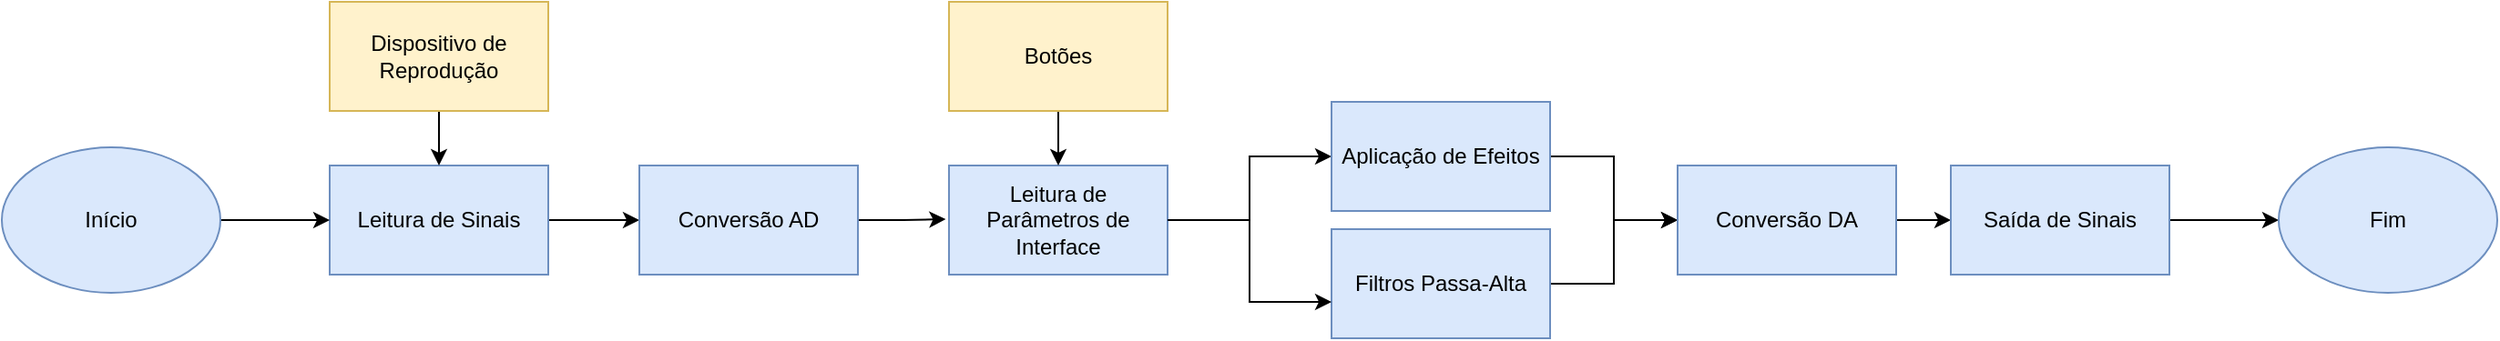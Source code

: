 <mxfile version="24.7.7">
  <diagram id="C5RBs43oDa-KdzZeNtuy" name="Page-1">
    <mxGraphModel dx="1587" dy="1272" grid="1" gridSize="10" guides="1" tooltips="1" connect="1" arrows="1" fold="1" page="1" pageScale="1" pageWidth="827" pageHeight="1169" math="0" shadow="0">
      <root>
        <mxCell id="WIyWlLk6GJQsqaUBKTNV-0" />
        <mxCell id="WIyWlLk6GJQsqaUBKTNV-1" parent="WIyWlLk6GJQsqaUBKTNV-0" />
        <mxCell id="pF1_9j49e7I3QFhnvVE9-12" style="edgeStyle=orthogonalEdgeStyle;rounded=0;orthogonalLoop=1;jettySize=auto;html=1;" edge="1" parent="WIyWlLk6GJQsqaUBKTNV-1" source="pF1_9j49e7I3QFhnvVE9-2" target="pF1_9j49e7I3QFhnvVE9-3">
          <mxGeometry relative="1" as="geometry" />
        </mxCell>
        <mxCell id="pF1_9j49e7I3QFhnvVE9-2" value="Leitura de Sinais" style="rounded=0;whiteSpace=wrap;html=1;fillColor=#dae8fc;strokeColor=#6c8ebf;" vertex="1" parent="WIyWlLk6GJQsqaUBKTNV-1">
          <mxGeometry x="330" y="170" width="120" height="60" as="geometry" />
        </mxCell>
        <mxCell id="pF1_9j49e7I3QFhnvVE9-13" style="edgeStyle=orthogonalEdgeStyle;rounded=0;orthogonalLoop=1;jettySize=auto;html=1;entryX=-0.015;entryY=0.492;entryDx=0;entryDy=0;entryPerimeter=0;" edge="1" parent="WIyWlLk6GJQsqaUBKTNV-1" source="pF1_9j49e7I3QFhnvVE9-3" target="pF1_9j49e7I3QFhnvVE9-4">
          <mxGeometry relative="1" as="geometry" />
        </mxCell>
        <mxCell id="pF1_9j49e7I3QFhnvVE9-3" value="Conversão AD" style="rounded=0;whiteSpace=wrap;html=1;fillColor=#dae8fc;strokeColor=#6c8ebf;" vertex="1" parent="WIyWlLk6GJQsqaUBKTNV-1">
          <mxGeometry x="500" y="170" width="120" height="60" as="geometry" />
        </mxCell>
        <mxCell id="pF1_9j49e7I3QFhnvVE9-33" style="edgeStyle=orthogonalEdgeStyle;rounded=0;orthogonalLoop=1;jettySize=auto;html=1;entryX=0;entryY=0.5;entryDx=0;entryDy=0;" edge="1" parent="WIyWlLk6GJQsqaUBKTNV-1" source="pF1_9j49e7I3QFhnvVE9-4" target="pF1_9j49e7I3QFhnvVE9-7">
          <mxGeometry relative="1" as="geometry" />
        </mxCell>
        <mxCell id="pF1_9j49e7I3QFhnvVE9-4" value="Leitura de Parâmetros de Interface" style="rounded=0;whiteSpace=wrap;html=1;fillColor=#dae8fc;strokeColor=#6c8ebf;" vertex="1" parent="WIyWlLk6GJQsqaUBKTNV-1">
          <mxGeometry x="670" y="170" width="120" height="60" as="geometry" />
        </mxCell>
        <mxCell id="pF1_9j49e7I3QFhnvVE9-37" style="edgeStyle=orthogonalEdgeStyle;rounded=0;orthogonalLoop=1;jettySize=auto;html=1;entryX=0;entryY=0.5;entryDx=0;entryDy=0;" edge="1" parent="WIyWlLk6GJQsqaUBKTNV-1" source="pF1_9j49e7I3QFhnvVE9-6" target="pF1_9j49e7I3QFhnvVE9-8">
          <mxGeometry relative="1" as="geometry" />
        </mxCell>
        <mxCell id="pF1_9j49e7I3QFhnvVE9-6" value="Filtros Passa-Alta" style="rounded=0;whiteSpace=wrap;html=1;fillColor=#dae8fc;strokeColor=#6c8ebf;" vertex="1" parent="WIyWlLk6GJQsqaUBKTNV-1">
          <mxGeometry x="880" y="205" width="120" height="60" as="geometry" />
        </mxCell>
        <mxCell id="pF1_9j49e7I3QFhnvVE9-35" style="edgeStyle=orthogonalEdgeStyle;rounded=0;orthogonalLoop=1;jettySize=auto;html=1;entryX=0;entryY=0.5;entryDx=0;entryDy=0;" edge="1" parent="WIyWlLk6GJQsqaUBKTNV-1" source="pF1_9j49e7I3QFhnvVE9-7" target="pF1_9j49e7I3QFhnvVE9-8">
          <mxGeometry relative="1" as="geometry" />
        </mxCell>
        <mxCell id="pF1_9j49e7I3QFhnvVE9-7" value="Aplicação de Efeitos" style="rounded=0;whiteSpace=wrap;html=1;fillColor=#dae8fc;strokeColor=#6c8ebf;" vertex="1" parent="WIyWlLk6GJQsqaUBKTNV-1">
          <mxGeometry x="880" y="135" width="120" height="60" as="geometry" />
        </mxCell>
        <mxCell id="pF1_9j49e7I3QFhnvVE9-38" style="edgeStyle=orthogonalEdgeStyle;rounded=0;orthogonalLoop=1;jettySize=auto;html=1;entryX=0;entryY=0.5;entryDx=0;entryDy=0;" edge="1" parent="WIyWlLk6GJQsqaUBKTNV-1" source="pF1_9j49e7I3QFhnvVE9-8" target="pF1_9j49e7I3QFhnvVE9-9">
          <mxGeometry relative="1" as="geometry" />
        </mxCell>
        <mxCell id="pF1_9j49e7I3QFhnvVE9-8" value="Conversão DA" style="rounded=0;whiteSpace=wrap;html=1;fillColor=#dae8fc;strokeColor=#6c8ebf;" vertex="1" parent="WIyWlLk6GJQsqaUBKTNV-1">
          <mxGeometry x="1070" y="170" width="120" height="60" as="geometry" />
        </mxCell>
        <mxCell id="pF1_9j49e7I3QFhnvVE9-42" style="edgeStyle=orthogonalEdgeStyle;rounded=0;orthogonalLoop=1;jettySize=auto;html=1;exitX=1;exitY=0.5;exitDx=0;exitDy=0;entryX=0;entryY=0.5;entryDx=0;entryDy=0;" edge="1" parent="WIyWlLk6GJQsqaUBKTNV-1" source="pF1_9j49e7I3QFhnvVE9-9" target="pF1_9j49e7I3QFhnvVE9-41">
          <mxGeometry relative="1" as="geometry" />
        </mxCell>
        <mxCell id="pF1_9j49e7I3QFhnvVE9-9" value="Saída de Sinais" style="rounded=0;whiteSpace=wrap;html=1;fillColor=#dae8fc;strokeColor=#6c8ebf;" vertex="1" parent="WIyWlLk6GJQsqaUBKTNV-1">
          <mxGeometry x="1220" y="170" width="120" height="60" as="geometry" />
        </mxCell>
        <mxCell id="pF1_9j49e7I3QFhnvVE9-27" style="edgeStyle=orthogonalEdgeStyle;rounded=0;orthogonalLoop=1;jettySize=auto;html=1;exitX=0.5;exitY=1;exitDx=0;exitDy=0;" edge="1" parent="WIyWlLk6GJQsqaUBKTNV-1" source="pF1_9j49e7I3QFhnvVE9-26" target="pF1_9j49e7I3QFhnvVE9-4">
          <mxGeometry relative="1" as="geometry" />
        </mxCell>
        <mxCell id="pF1_9j49e7I3QFhnvVE9-26" value="Botões" style="rounded=0;whiteSpace=wrap;html=1;fillColor=#fff2cc;strokeColor=#d6b656;" vertex="1" parent="WIyWlLk6GJQsqaUBKTNV-1">
          <mxGeometry x="670" y="80" width="120" height="60" as="geometry" />
        </mxCell>
        <mxCell id="pF1_9j49e7I3QFhnvVE9-32" style="edgeStyle=orthogonalEdgeStyle;rounded=0;orthogonalLoop=1;jettySize=auto;html=1;exitX=0.5;exitY=1;exitDx=0;exitDy=0;entryX=0.5;entryY=0;entryDx=0;entryDy=0;" edge="1" parent="WIyWlLk6GJQsqaUBKTNV-1" source="pF1_9j49e7I3QFhnvVE9-31" target="pF1_9j49e7I3QFhnvVE9-2">
          <mxGeometry relative="1" as="geometry" />
        </mxCell>
        <mxCell id="pF1_9j49e7I3QFhnvVE9-31" value="Dispositivo de Reprodução" style="rounded=0;whiteSpace=wrap;html=1;fillColor=#fff2cc;strokeColor=#d6b656;" vertex="1" parent="WIyWlLk6GJQsqaUBKTNV-1">
          <mxGeometry x="330" y="80" width="120" height="60" as="geometry" />
        </mxCell>
        <mxCell id="pF1_9j49e7I3QFhnvVE9-34" style="edgeStyle=orthogonalEdgeStyle;rounded=0;orthogonalLoop=1;jettySize=auto;html=1;entryX=0;entryY=0.667;entryDx=0;entryDy=0;entryPerimeter=0;" edge="1" parent="WIyWlLk6GJQsqaUBKTNV-1" source="pF1_9j49e7I3QFhnvVE9-4" target="pF1_9j49e7I3QFhnvVE9-6">
          <mxGeometry relative="1" as="geometry" />
        </mxCell>
        <mxCell id="pF1_9j49e7I3QFhnvVE9-40" style="edgeStyle=orthogonalEdgeStyle;rounded=0;orthogonalLoop=1;jettySize=auto;html=1;entryX=0;entryY=0.5;entryDx=0;entryDy=0;" edge="1" parent="WIyWlLk6GJQsqaUBKTNV-1" source="pF1_9j49e7I3QFhnvVE9-39" target="pF1_9j49e7I3QFhnvVE9-2">
          <mxGeometry relative="1" as="geometry" />
        </mxCell>
        <mxCell id="pF1_9j49e7I3QFhnvVE9-39" value="Início" style="ellipse;whiteSpace=wrap;html=1;fillColor=#dae8fc;strokeColor=#6c8ebf;" vertex="1" parent="WIyWlLk6GJQsqaUBKTNV-1">
          <mxGeometry x="150" y="160" width="120" height="80" as="geometry" />
        </mxCell>
        <mxCell id="pF1_9j49e7I3QFhnvVE9-41" value="Fim" style="ellipse;whiteSpace=wrap;html=1;fillColor=#dae8fc;strokeColor=#6c8ebf;" vertex="1" parent="WIyWlLk6GJQsqaUBKTNV-1">
          <mxGeometry x="1400" y="160" width="120" height="80" as="geometry" />
        </mxCell>
      </root>
    </mxGraphModel>
  </diagram>
</mxfile>
